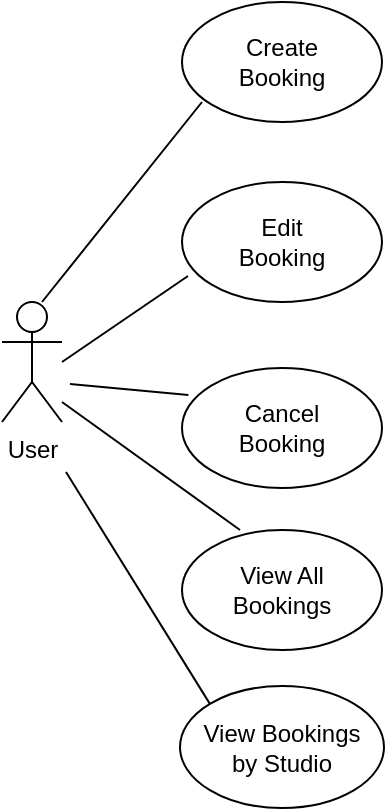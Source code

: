 <mxfile version="20.6.0" type="github">
  <diagram id="-ZuSwCPAv0bj-25uYFkf" name="Page-1">
    <mxGraphModel dx="786" dy="414" grid="0" gridSize="10" guides="1" tooltips="1" connect="1" arrows="1" fold="1" page="1" pageScale="1" pageWidth="827" pageHeight="1169" math="0" shadow="0">
      <root>
        <mxCell id="0" />
        <mxCell id="1" parent="0" />
        <mxCell id="NNwjqf4ZOIXmFR74TZOm-1" value="User" style="shape=umlActor;verticalLabelPosition=bottom;verticalAlign=top;html=1;outlineConnect=0;fillColor=none;" parent="1" vertex="1">
          <mxGeometry x="170" y="160" width="30" height="60" as="geometry" />
        </mxCell>
        <mxCell id="NNwjqf4ZOIXmFR74TZOm-9" value="" style="endArrow=none;html=1;rounded=0;" parent="1" edge="1">
          <mxGeometry width="50" height="50" relative="1" as="geometry">
            <mxPoint x="190" y="160" as="sourcePoint" />
            <mxPoint x="230" y="110" as="targetPoint" />
            <Array as="points">
              <mxPoint x="270" y="60" />
            </Array>
          </mxGeometry>
        </mxCell>
        <mxCell id="NNwjqf4ZOIXmFR74TZOm-11" value="" style="group" parent="1" vertex="1" connectable="0">
          <mxGeometry x="260" y="160" width="100" height="93" as="geometry" />
        </mxCell>
        <mxCell id="Oq4BGTZ55ridDCQYKYy6-1" value="" style="group" vertex="1" connectable="0" parent="NNwjqf4ZOIXmFR74TZOm-11">
          <mxGeometry y="-60" width="100" height="60" as="geometry" />
        </mxCell>
        <mxCell id="NNwjqf4ZOIXmFR74TZOm-3" value="" style="ellipse;whiteSpace=wrap;html=1;fillColor=none;" parent="Oq4BGTZ55ridDCQYKYy6-1" vertex="1">
          <mxGeometry width="100" height="60" as="geometry" />
        </mxCell>
        <mxCell id="NNwjqf4ZOIXmFR74TZOm-7" value="Edit Booking" style="text;html=1;strokeColor=none;fillColor=none;align=center;verticalAlign=middle;whiteSpace=wrap;rounded=0;" parent="Oq4BGTZ55ridDCQYKYy6-1" vertex="1">
          <mxGeometry x="20" y="15" width="60" height="30" as="geometry" />
        </mxCell>
        <mxCell id="NNwjqf4ZOIXmFR74TZOm-10" value="" style="group" parent="NNwjqf4ZOIXmFR74TZOm-11" vertex="1" connectable="0">
          <mxGeometry y="33" width="100" height="60" as="geometry" />
        </mxCell>
        <mxCell id="NNwjqf4ZOIXmFR74TZOm-4" value="" style="ellipse;whiteSpace=wrap;html=1;fillColor=none;" parent="NNwjqf4ZOIXmFR74TZOm-10" vertex="1">
          <mxGeometry width="100" height="60" as="geometry" />
        </mxCell>
        <mxCell id="NNwjqf4ZOIXmFR74TZOm-8" value="Cancel Booking" style="text;html=1;strokeColor=none;fillColor=none;align=center;verticalAlign=middle;whiteSpace=wrap;rounded=0;" parent="NNwjqf4ZOIXmFR74TZOm-10" vertex="1">
          <mxGeometry x="20" y="15" width="60" height="30" as="geometry" />
        </mxCell>
        <mxCell id="NNwjqf4ZOIXmFR74TZOm-12" value="" style="group" parent="1" vertex="1" connectable="0">
          <mxGeometry x="260" y="10" width="100" height="60" as="geometry" />
        </mxCell>
        <mxCell id="NNwjqf4ZOIXmFR74TZOm-2" value="" style="ellipse;whiteSpace=wrap;html=1;fillColor=none;" parent="NNwjqf4ZOIXmFR74TZOm-12" vertex="1">
          <mxGeometry width="100" height="60" as="geometry" />
        </mxCell>
        <mxCell id="NNwjqf4ZOIXmFR74TZOm-6" value="Create Booking" style="text;html=1;strokeColor=none;fillColor=none;align=center;verticalAlign=middle;whiteSpace=wrap;rounded=0;" parent="NNwjqf4ZOIXmFR74TZOm-12" vertex="1">
          <mxGeometry x="20" y="15" width="60" height="30" as="geometry" />
        </mxCell>
        <mxCell id="NNwjqf4ZOIXmFR74TZOm-13" value="" style="endArrow=none;html=1;rounded=0;entryX=0.03;entryY=0.783;entryDx=0;entryDy=0;entryPerimeter=0;" parent="1" edge="1" target="NNwjqf4ZOIXmFR74TZOm-3">
          <mxGeometry width="50" height="50" relative="1" as="geometry">
            <mxPoint x="200" y="190" as="sourcePoint" />
            <mxPoint x="260" y="189.66" as="targetPoint" />
          </mxGeometry>
        </mxCell>
        <mxCell id="NNwjqf4ZOIXmFR74TZOm-14" value="" style="endArrow=none;html=1;rounded=0;exitX=0.032;exitY=0.225;exitDx=0;exitDy=0;exitPerimeter=0;" parent="1" source="NNwjqf4ZOIXmFR74TZOm-4" edge="1">
          <mxGeometry width="50" height="50" relative="1" as="geometry">
            <mxPoint x="260" y="320" as="sourcePoint" />
            <mxPoint x="204" y="201" as="targetPoint" />
          </mxGeometry>
        </mxCell>
        <mxCell id="NNwjqf4ZOIXmFR74TZOm-21" value="" style="endArrow=none;html=1;rounded=0;entryX=0.29;entryY=0;entryDx=0;entryDy=0;entryPerimeter=0;" parent="1" edge="1" target="NNwjqf4ZOIXmFR74TZOm-16">
          <mxGeometry width="50" height="50" relative="1" as="geometry">
            <mxPoint x="200" y="210" as="sourcePoint" />
            <mxPoint x="270" y="250" as="targetPoint" />
          </mxGeometry>
        </mxCell>
        <mxCell id="Oq4BGTZ55ridDCQYKYy6-2" value="" style="group" vertex="1" connectable="0" parent="1">
          <mxGeometry x="260" y="274" width="100" height="60" as="geometry" />
        </mxCell>
        <mxCell id="NNwjqf4ZOIXmFR74TZOm-16" value="" style="ellipse;whiteSpace=wrap;html=1;fillColor=none;" parent="Oq4BGTZ55ridDCQYKYy6-2" vertex="1">
          <mxGeometry width="100" height="60" as="geometry" />
        </mxCell>
        <mxCell id="NNwjqf4ZOIXmFR74TZOm-19" value="View All Bookings" style="text;html=1;strokeColor=none;fillColor=none;align=center;verticalAlign=middle;whiteSpace=wrap;rounded=0;" parent="Oq4BGTZ55ridDCQYKYy6-2" vertex="1">
          <mxGeometry x="20" y="15" width="60" height="30" as="geometry" />
        </mxCell>
        <mxCell id="Oq4BGTZ55ridDCQYKYy6-3" value="" style="ellipse;whiteSpace=wrap;html=1;" vertex="1" parent="1">
          <mxGeometry x="259" y="352" width="102" height="61" as="geometry" />
        </mxCell>
        <mxCell id="Oq4BGTZ55ridDCQYKYy6-4" value="View Bookings by Studio" style="text;html=1;strokeColor=none;fillColor=none;align=center;verticalAlign=middle;whiteSpace=wrap;rounded=0;" vertex="1" parent="1">
          <mxGeometry x="269" y="362.5" width="82" height="40" as="geometry" />
        </mxCell>
        <mxCell id="Oq4BGTZ55ridDCQYKYy6-6" value="" style="endArrow=none;html=1;rounded=0;exitX=0;exitY=0;exitDx=0;exitDy=0;" edge="1" parent="1" source="Oq4BGTZ55ridDCQYKYy6-3">
          <mxGeometry width="50" height="50" relative="1" as="geometry">
            <mxPoint x="251" y="357" as="sourcePoint" />
            <mxPoint x="202" y="245" as="targetPoint" />
          </mxGeometry>
        </mxCell>
      </root>
    </mxGraphModel>
  </diagram>
</mxfile>
